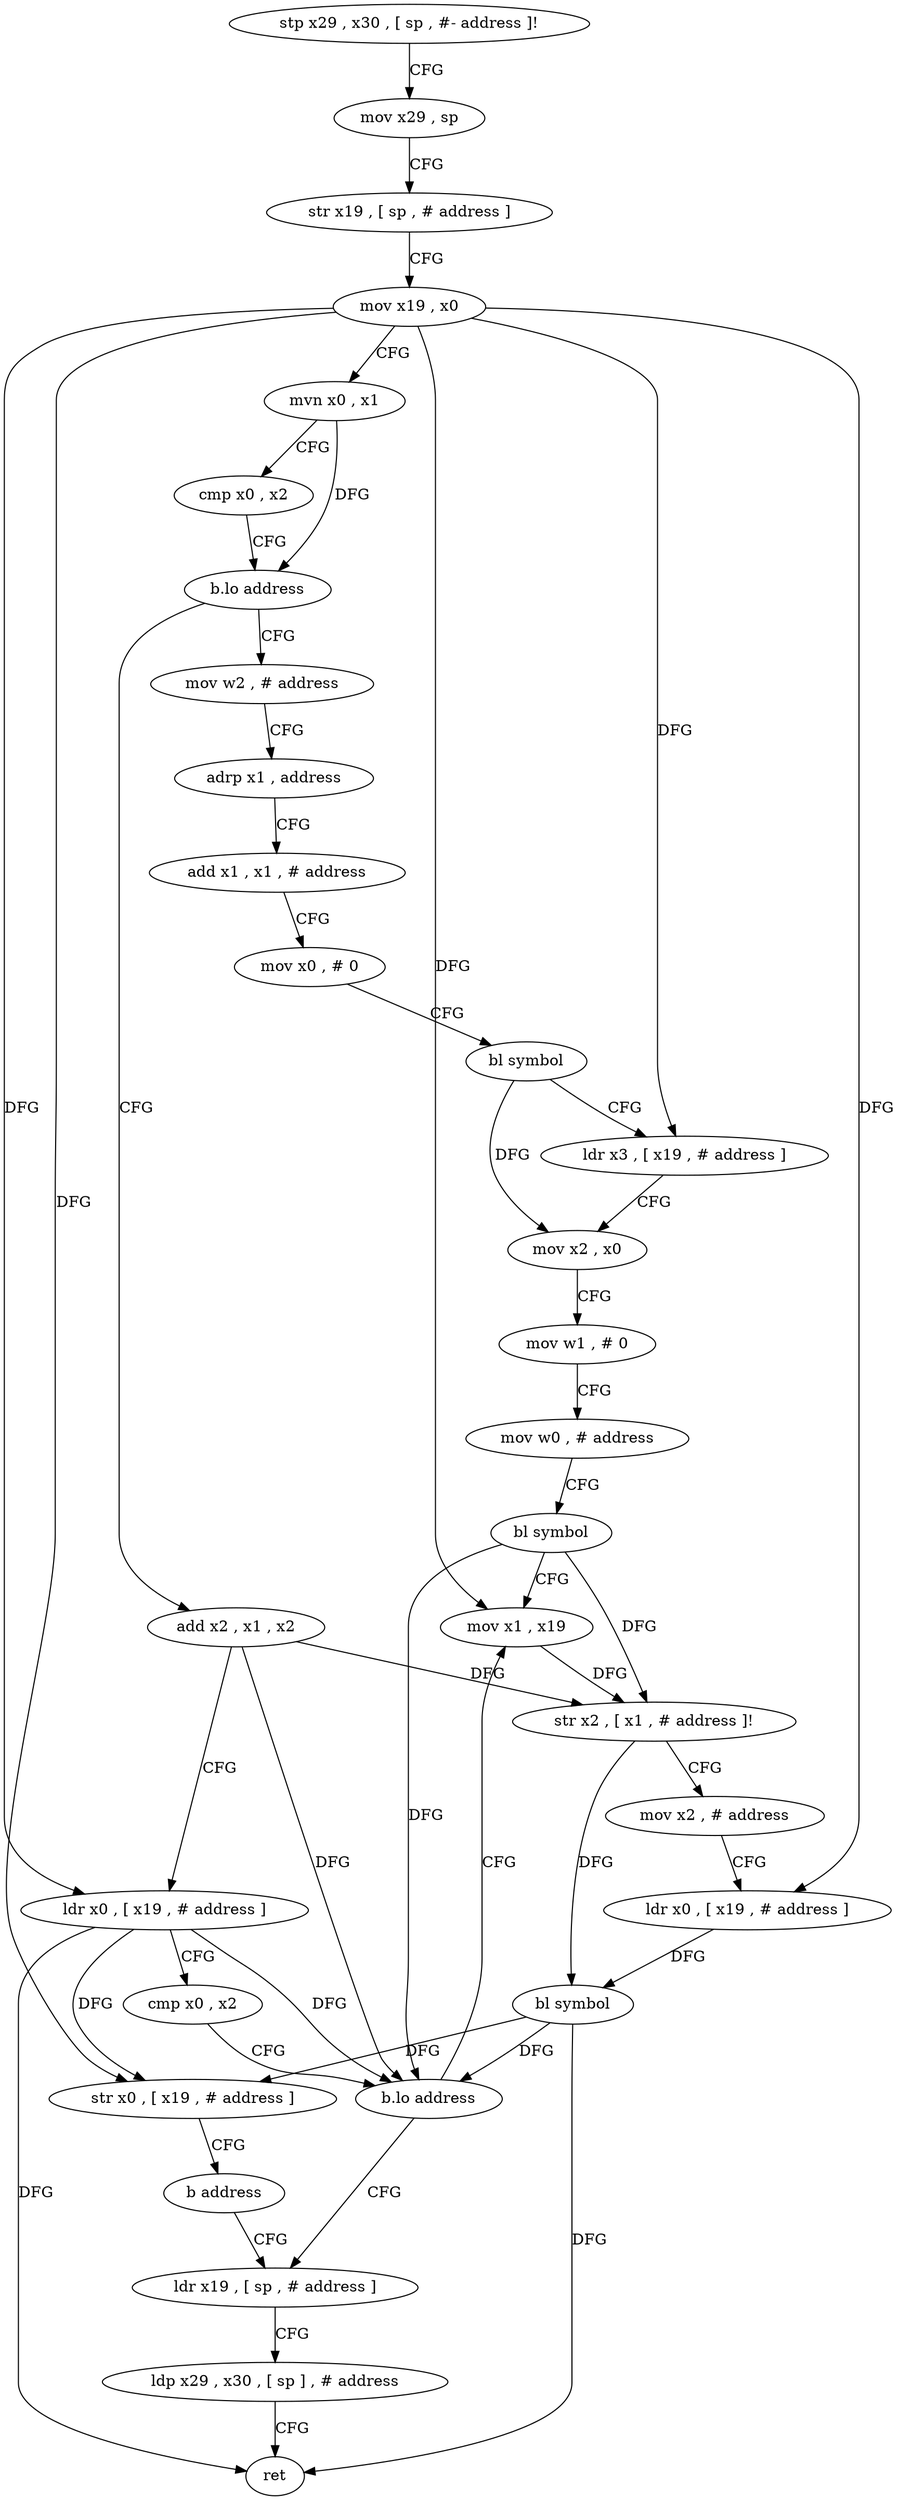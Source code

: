 digraph "func" {
"4207228" [label = "stp x29 , x30 , [ sp , #- address ]!" ]
"4207232" [label = "mov x29 , sp" ]
"4207236" [label = "str x19 , [ sp , # address ]" ]
"4207240" [label = "mov x19 , x0" ]
"4207244" [label = "mvn x0 , x1" ]
"4207248" [label = "cmp x0 , x2" ]
"4207252" [label = "b.lo address" ]
"4207284" [label = "mov w2 , # address" ]
"4207256" [label = "add x2 , x1 , x2" ]
"4207288" [label = "adrp x1 , address" ]
"4207292" [label = "add x1 , x1 , # address" ]
"4207296" [label = "mov x0 , # 0" ]
"4207300" [label = "bl symbol" ]
"4207304" [label = "ldr x3 , [ x19 , # address ]" ]
"4207308" [label = "mov x2 , x0" ]
"4207312" [label = "mov w1 , # 0" ]
"4207316" [label = "mov w0 , # address" ]
"4207320" [label = "bl symbol" ]
"4207324" [label = "mov x1 , x19" ]
"4207260" [label = "ldr x0 , [ x19 , # address ]" ]
"4207264" [label = "cmp x0 , x2" ]
"4207268" [label = "b.lo address" ]
"4207272" [label = "ldr x19 , [ sp , # address ]" ]
"4207276" [label = "ldp x29 , x30 , [ sp ] , # address" ]
"4207280" [label = "ret" ]
"4207328" [label = "str x2 , [ x1 , # address ]!" ]
"4207332" [label = "mov x2 , # address" ]
"4207336" [label = "ldr x0 , [ x19 , # address ]" ]
"4207340" [label = "bl symbol" ]
"4207344" [label = "str x0 , [ x19 , # address ]" ]
"4207348" [label = "b address" ]
"4207228" -> "4207232" [ label = "CFG" ]
"4207232" -> "4207236" [ label = "CFG" ]
"4207236" -> "4207240" [ label = "CFG" ]
"4207240" -> "4207244" [ label = "CFG" ]
"4207240" -> "4207304" [ label = "DFG" ]
"4207240" -> "4207260" [ label = "DFG" ]
"4207240" -> "4207324" [ label = "DFG" ]
"4207240" -> "4207336" [ label = "DFG" ]
"4207240" -> "4207344" [ label = "DFG" ]
"4207244" -> "4207248" [ label = "CFG" ]
"4207244" -> "4207252" [ label = "DFG" ]
"4207248" -> "4207252" [ label = "CFG" ]
"4207252" -> "4207284" [ label = "CFG" ]
"4207252" -> "4207256" [ label = "CFG" ]
"4207284" -> "4207288" [ label = "CFG" ]
"4207256" -> "4207260" [ label = "CFG" ]
"4207256" -> "4207268" [ label = "DFG" ]
"4207256" -> "4207328" [ label = "DFG" ]
"4207288" -> "4207292" [ label = "CFG" ]
"4207292" -> "4207296" [ label = "CFG" ]
"4207296" -> "4207300" [ label = "CFG" ]
"4207300" -> "4207304" [ label = "CFG" ]
"4207300" -> "4207308" [ label = "DFG" ]
"4207304" -> "4207308" [ label = "CFG" ]
"4207308" -> "4207312" [ label = "CFG" ]
"4207312" -> "4207316" [ label = "CFG" ]
"4207316" -> "4207320" [ label = "CFG" ]
"4207320" -> "4207324" [ label = "CFG" ]
"4207320" -> "4207268" [ label = "DFG" ]
"4207320" -> "4207328" [ label = "DFG" ]
"4207324" -> "4207328" [ label = "DFG" ]
"4207260" -> "4207264" [ label = "CFG" ]
"4207260" -> "4207268" [ label = "DFG" ]
"4207260" -> "4207344" [ label = "DFG" ]
"4207260" -> "4207280" [ label = "DFG" ]
"4207264" -> "4207268" [ label = "CFG" ]
"4207268" -> "4207324" [ label = "CFG" ]
"4207268" -> "4207272" [ label = "CFG" ]
"4207272" -> "4207276" [ label = "CFG" ]
"4207276" -> "4207280" [ label = "CFG" ]
"4207328" -> "4207332" [ label = "CFG" ]
"4207328" -> "4207340" [ label = "DFG" ]
"4207332" -> "4207336" [ label = "CFG" ]
"4207336" -> "4207340" [ label = "DFG" ]
"4207340" -> "4207344" [ label = "DFG" ]
"4207340" -> "4207268" [ label = "DFG" ]
"4207340" -> "4207280" [ label = "DFG" ]
"4207344" -> "4207348" [ label = "CFG" ]
"4207348" -> "4207272" [ label = "CFG" ]
}
